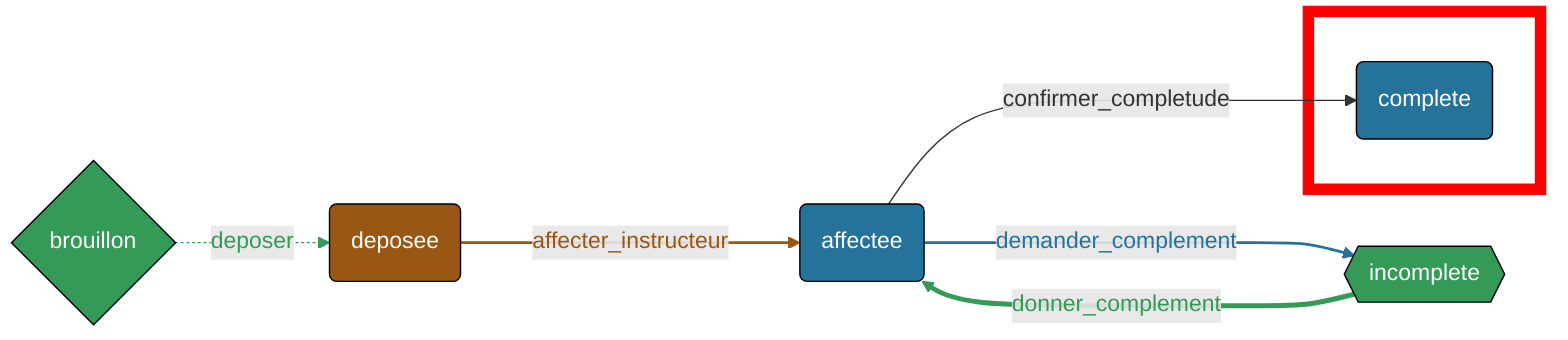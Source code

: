 graph LR
        place0{"brouillon"}
        style place0 fill:#359A58,color:white,stroke-width:1px,stroke:black
    style one fill:none,stroke-width:8px,stroke:red;
    place1("deposee")
    style place1 fill:#9A5713,color:white,stroke-width:1px,stroke:black

    place2("affectee")
    style place2 fill:#25729A,color:white,stroke-width:1px,stroke:black
    place3{{"incomplete"}}
    style place3 fill:#359A58,color:white,stroke-width:1px,stroke:black
    subgraph one[" "]
    place10("complete")
    end
    style place10 fill:#25729A,color:white,stroke-width:1px,stroke:black
    place0-.->|"deposer"|place1
    linkStyle 0 stroke:#359A58,color:#359A58
    place1--->|"affecter_instructeur"|place2
    linkStyle 1 stroke:#9A5713,color:#9A5713,stroke-width:2px
    place2-->|"demander_complement"|place3
    linkStyle 2 stroke:#25729A,color:#25729A,stroke-width:2px
    place3===>|"donner_complement"|place2
    linkStyle 3 stroke:#359A58,color:#359A58
    place2--->|"confirmer_completude"|place10
